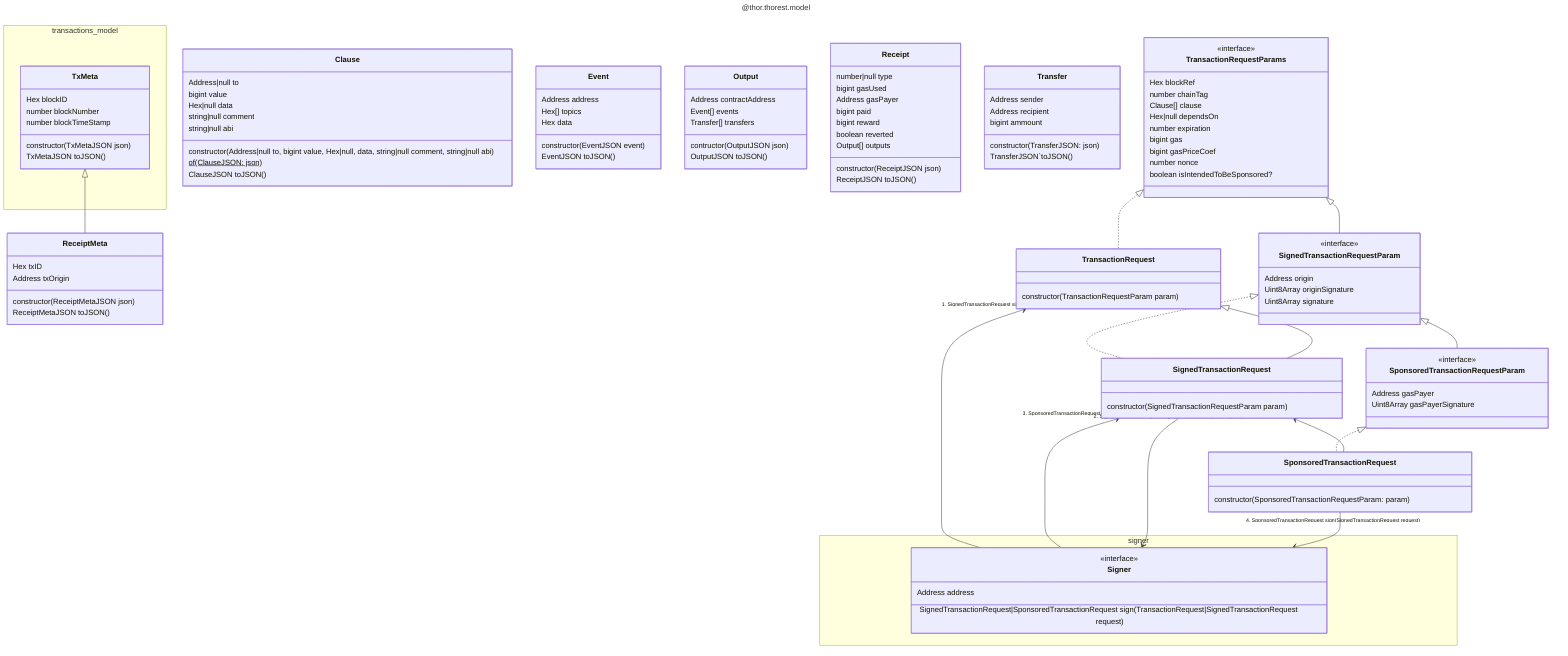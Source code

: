 ---
title: "@thor.thorest.model"
---
classDiagram
    namespace transactions_model {
        class TxMeta {
            Hex blockID
            number blockNumber
            number blockTimeStamp
            constructor(TxMetaJSON json)
            TxMetaJSON toJSON()
        }
    }
    class Clause {
        Address|null to
        bigint value
        Hex|null data
        string|null comment
        string|null abi
        constructor(Address|null to, bigint value, Hex|null, data, string|null comment, string|null abi)
        of(ClauseJSON: json)$
        ClauseJSON toJSON()
    }
    class Event {
        Address address
        Hex[] topics
        Hex data
        constructor(EventJSON event)
        EventJSON toJSON()
    }
    class Output {
        Address contractAddress
        Event[] events
        Transfer[] transfers
        contructor(OutputJSON json)
        OutputJSON toJSON()
    }
    class Receipt {
        number|null type
        bigint gasUsed
        Address gasPayer
        bigint paid
        bigint reward
        boolean reverted
        Output[] outputs
        constructor(ReceiptJSON json)
        ReceiptJSON toJSON()
    }
    class ReceiptMeta {
        Hex txID
        Address txOrigin
        constructor(ReceiptMetaJSON json)
        ReceiptMetaJSON toJSON()
    }
    class SignedTransactionRequest {
        constructor(SignedTransactionRequestParam param)
    }
    class SignedTransactionRequestParam {
        <<interface>>
        Address origin
        Uint8Array originSignature
        Uint8Array signature
    }
    class SponsoredTransactionRequestParam {
        <<interface>>
        Address gasPayer
        Uint8Array gasPayerSignature
    }
    class SponsoredTransactionRequest {
        constructor(SponsoredTransactionRequestParam: param)
    }
    class TransactionRequest {
        constructor(TransactionRequestParam param)
    }
    class TransactionRequestParams {
        <<interface>>
        Hex blockRef
        number chainTag
        Clause[] clause
        Hex|null dependsOn
        number expiration
        bigint gas
        bigint gasPriceCoef
        number nonce
        boolean isIntendedToBeSponsored?
    }
    class Transfer {
        Address sender
        Address recipient
        bigint ammount
        constructor(TransferJSON: json)
        TransferJSON`toJSON()
    }
    namespace signer {
        class Signer {
            <<interface>>
            Address address
            SignedTransactionRequest|SponsoredTransactionRequest sign(TransactionRequest|SignedTransactionRequest request)
        }
    }
    TransactionRequestParams <|.. TransactionRequest
    SignedTransactionRequestParam <|.. SignedTransactionRequest
    SponsoredTransactionRequestParam <|.. SponsoredTransactionRequest
    TransactionRequest <|-- SignedTransactionRequest
    SignedTransactionRequest <-- SponsoredTransactionRequest
    TransactionRequestParams <|-- SignedTransactionRequestParam
    SignedTransactionRequestParam <|-- SponsoredTransactionRequestParam
    TxMeta <|-- ReceiptMeta
    TransactionRequest "1. SignedTransactionRequest sign(TransactionRequest request)" <-- Signer
    SignedTransactionRequest "3. SponsoredTransactionRequest sign(SignedTransactionRequest request)" <-- Signer
    SignedTransactionRequest "2. SignedTransactionRequest sign(TransactionRequest request)" --> Signer
    SponsoredTransactionRequest "4. SponsoredTransactionRequest sign(SignedTransactionRequest request)" --> Signer